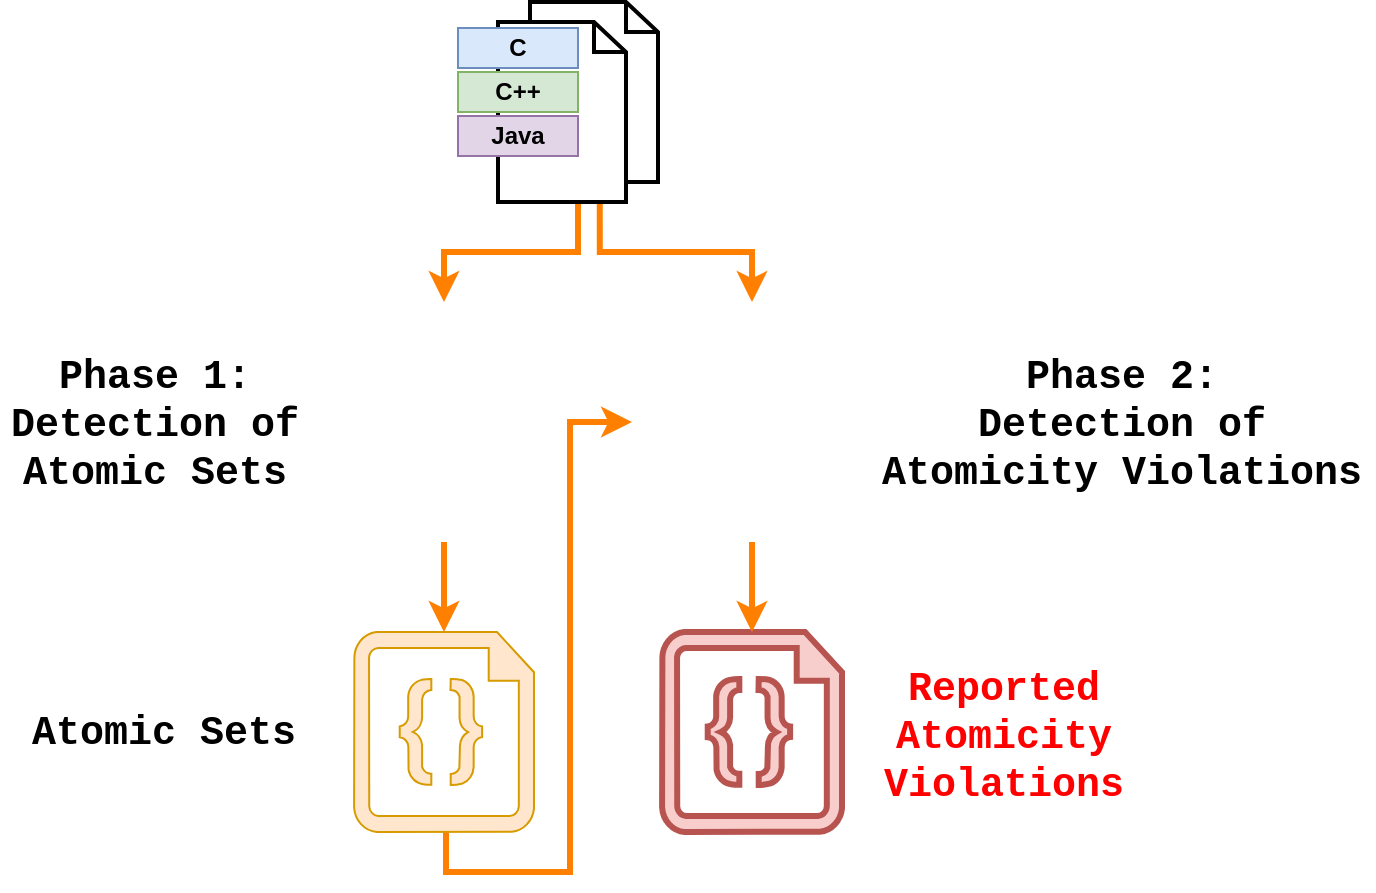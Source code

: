 <mxfile version="12.9.6" type="device"><diagram id="wk7u6ldWrJ3CNekJuvCV" name="Page-1"><mxGraphModel dx="1426" dy="771" grid="1" gridSize="10" guides="1" tooltips="1" connect="1" arrows="1" fold="1" page="1" pageScale="1" pageWidth="1169" pageHeight="827" math="0" shadow="0"><root><mxCell id="0"/><mxCell id="1" parent="0"/><mxCell id="4ySIvt9IZ8w0N5RjG7OX-10" value="" style="edgeStyle=orthogonalEdgeStyle;rounded=0;orthogonalLoop=1;jettySize=auto;html=1;fillColor=#fff2cc;strokeColor=#FF8000;strokeWidth=3;entryX=0.5;entryY=0;entryDx=0;entryDy=0;" parent="1" source="4ySIvt9IZ8w0N5RjG7OX-1" target="4ySIvt9IZ8w0N5RjG7OX-21" edge="1"><mxGeometry relative="1" as="geometry"><mxPoint x="598" y="159.714" as="targetPoint"/></mxGeometry></mxCell><mxCell id="4ySIvt9IZ8w0N5RjG7OX-21" value="" style="shape=image;html=1;verticalAlign=top;verticalLabelPosition=bottom;labelBackgroundColor=#ffffff;imageAspect=0;aspect=fixed;image=https://cdn1.iconfinder.com/data/icons/web-basic-2/512/721_gear__setting_engine_-128.png;strokeWidth=3;fontFamily=Courier New;fontSize=20;" parent="1" vertex="1"><mxGeometry x="417" y="260" width="120" height="120" as="geometry"/></mxCell><mxCell id="ocBfXX9qMfwj24x3nzPd-29" value="" style="shape=image;html=1;verticalAlign=top;verticalLabelPosition=bottom;labelBackgroundColor=#ffffff;imageAspect=0;aspect=fixed;image=https://cdn1.iconfinder.com/data/icons/web-basic-2/512/721_gear__setting_engine_-128.png;strokeWidth=3;fontFamily=Courier New;fontSize=20;" parent="1" vertex="1"><mxGeometry x="571" y="260" width="120" height="120" as="geometry"/></mxCell><mxCell id="4ySIvt9IZ8w0N5RjG7OX-23" value="Phase 1:&lt;br&gt;Detection of Atomic Sets" style="text;html=1;strokeColor=none;fillColor=none;align=center;verticalAlign=middle;whiteSpace=wrap;rounded=0;fontSize=20;fontFamily=Courier New;fontStyle=1" parent="1" vertex="1"><mxGeometry x="255.5" y="292" width="153" height="57" as="geometry"/></mxCell><mxCell id="4ySIvt9IZ8w0N5RjG7OX-29" value="Atomic Sets" style="text;html=1;strokeColor=none;fillColor=none;align=center;verticalAlign=middle;whiteSpace=wrap;rounded=0;fontSize=20;fontFamily=Courier New;fontStyle=1" parent="1" vertex="1"><mxGeometry x="264.5" y="465" width="144" height="20" as="geometry"/></mxCell><mxCell id="ocBfXX9qMfwj24x3nzPd-26" value="" style="edgeStyle=orthogonalEdgeStyle;rounded=0;orthogonalLoop=1;jettySize=auto;html=1;fillColor=#fff2cc;strokeColor=#FF8000;strokeWidth=3;entryX=0.5;entryY=0;entryDx=0;entryDy=0;entryPerimeter=0;exitX=0.5;exitY=1;exitDx=0;exitDy=0;" parent="1" source="4ySIvt9IZ8w0N5RjG7OX-21" target="ocBfXX9qMfwj24x3nzPd-10" edge="1"><mxGeometry relative="1" as="geometry"><mxPoint x="488.882" y="269.529" as="targetPoint"/><mxPoint x="575" y="410" as="sourcePoint"/></mxGeometry></mxCell><mxCell id="ocBfXX9qMfwj24x3nzPd-31" value="Phase 2:&lt;br&gt;Detection of Atomicity Violations&lt;br&gt;" style="text;html=1;strokeColor=none;fillColor=none;align=center;verticalAlign=middle;whiteSpace=wrap;rounded=0;fontSize=20;fontFamily=Courier New;fontStyle=1" parent="1" vertex="1"><mxGeometry x="690" y="292" width="252" height="57" as="geometry"/></mxCell><mxCell id="ocBfXX9qMfwj24x3nzPd-34" value="" style="edgeStyle=orthogonalEdgeStyle;rounded=0;orthogonalLoop=1;jettySize=auto;html=1;fillColor=#fff2cc;strokeColor=#FF8000;strokeWidth=3;entryX=0.5;entryY=0;entryDx=0;entryDy=0;exitX=0.636;exitY=0.997;exitDx=0;exitDy=0;exitPerimeter=0;" parent="1" source="4ySIvt9IZ8w0N5RjG7OX-1" target="ocBfXX9qMfwj24x3nzPd-29" edge="1"><mxGeometry relative="1" as="geometry"><mxPoint x="488.429" y="269.714" as="targetPoint"/><mxPoint x="488.429" y="220" as="sourcePoint"/></mxGeometry></mxCell><mxCell id="4ySIvt9IZ8w0N5RjG7OX-1" value="" style="html=1;verticalLabelPosition=bottom;align=center;labelBackgroundColor=#ffffff;verticalAlign=top;strokeWidth=2;shadow=0;dashed=0;shape=mxgraph.ios7.icons.documents;" parent="1" vertex="1"><mxGeometry x="504" y="110" width="80" height="100" as="geometry"/></mxCell><mxCell id="4ySIvt9IZ8w0N5RjG7OX-4" value="C++" style="rounded=0;whiteSpace=wrap;html=1;fillColor=#d5e8d4;strokeColor=#82b366;fontStyle=1" parent="1" vertex="1"><mxGeometry x="484" y="145" width="60" height="20" as="geometry"/></mxCell><mxCell id="4ySIvt9IZ8w0N5RjG7OX-3" value="C" style="rounded=0;whiteSpace=wrap;html=1;fillColor=#dae8fc;strokeColor=#6c8ebf;fontStyle=1" parent="1" vertex="1"><mxGeometry x="484" y="123" width="60" height="20" as="geometry"/></mxCell><mxCell id="ocBfXX9qMfwj24x3nzPd-35" value="" style="verticalLabelPosition=bottom;html=1;verticalAlign=top;align=center;shape=mxgraph.azure.code_file;pointerEvents=1;strokeWidth=3;fillColor=#f8cecc;strokeColor=#b85450;fontStyle=0" parent="1" vertex="1"><mxGeometry x="586" y="425" width="90" height="100" as="geometry"/></mxCell><mxCell id="ocBfXX9qMfwj24x3nzPd-36" value="" style="edgeStyle=orthogonalEdgeStyle;rounded=0;orthogonalLoop=1;jettySize=auto;html=1;fillColor=#fff2cc;strokeColor=#FF8000;strokeWidth=3;entryX=0.5;entryY=0;entryDx=0;entryDy=0;entryPerimeter=0;exitX=0.5;exitY=1;exitDx=0;exitDy=0;" parent="1" source="ocBfXX9qMfwj24x3nzPd-29" target="ocBfXX9qMfwj24x3nzPd-35" edge="1"><mxGeometry relative="1" as="geometry"><mxPoint x="488.429" y="435.429" as="targetPoint"/><mxPoint x="488.429" y="389.714" as="sourcePoint"/></mxGeometry></mxCell><mxCell id="ocBfXX9qMfwj24x3nzPd-37" value="Reported Atomicity Violations" style="text;html=1;strokeColor=none;fillColor=none;align=center;verticalAlign=middle;whiteSpace=wrap;rounded=0;fontSize=20;fontFamily=Courier New;fontStyle=1;fontColor=#FF0000;" parent="1" vertex="1"><mxGeometry x="687" y="444" width="140" height="65" as="geometry"/></mxCell><mxCell id="ocBfXX9qMfwj24x3nzPd-38" value="" style="edgeStyle=orthogonalEdgeStyle;rounded=0;orthogonalLoop=1;jettySize=auto;html=1;fillColor=#fff2cc;strokeColor=#FF8000;strokeWidth=3;exitX=0.5;exitY=1;exitDx=0;exitDy=0;exitPerimeter=0;entryX=0;entryY=0.5;entryDx=0;entryDy=0;" parent="1" source="ocBfXX9qMfwj24x3nzPd-10" target="ocBfXX9qMfwj24x3nzPd-29" edge="1"><mxGeometry relative="1" as="geometry"><mxPoint x="845.071" y="640.214" as="targetPoint"/><mxPoint x="775.071" y="590.214" as="sourcePoint"/><Array as="points"><mxPoint x="478" y="525"/><mxPoint x="478" y="545"/><mxPoint x="540" y="545"/><mxPoint x="540" y="320"/></Array></mxGeometry></mxCell><mxCell id="ocBfXX9qMfwj24x3nzPd-10" value="" style="verticalLabelPosition=bottom;html=1;verticalAlign=top;align=center;shape=mxgraph.azure.code_file;pointerEvents=1;strokeWidth=1;fillColor=#ffe6cc;strokeColor=#d79b00;" parent="1" vertex="1"><mxGeometry x="432" y="425" width="90" height="100" as="geometry"/></mxCell><mxCell id="xr-MdAIyVtkrnqS2ykr6-1" value="Java" style="rounded=0;whiteSpace=wrap;html=1;fillColor=#e1d5e7;strokeColor=#9673a6;fontStyle=1" vertex="1" parent="1"><mxGeometry x="484" y="167" width="60" height="20" as="geometry"/></mxCell></root></mxGraphModel></diagram></mxfile>
